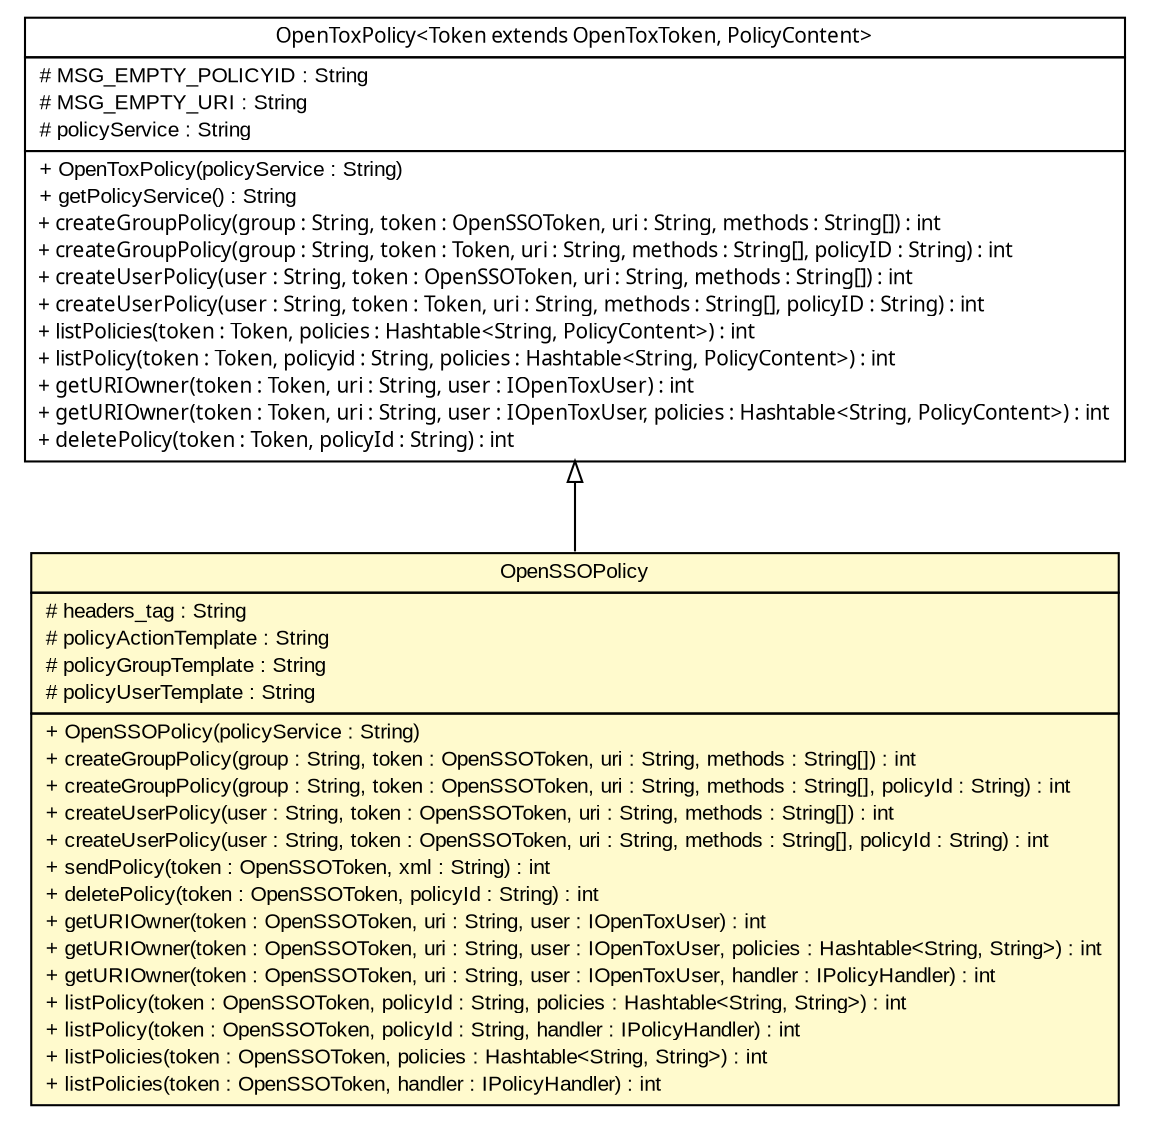 #!/usr/local/bin/dot
#
# Class diagram 
# Generated by UmlGraph version 4.6 (http://www.spinellis.gr/sw/umlgraph)
#

digraph G {
	edge [fontname="arial",fontsize=10,labelfontname="arial",labelfontsize=10];
	node [fontname="arial",fontsize=10,shape=plaintext];
	// org.opentox.aa.OpenToxPolicy<Token extends org.opentox.aa.OpenToxToken, PolicyContent>
	c644 [label=<<table border="0" cellborder="1" cellspacing="0" cellpadding="2" port="p" href="../OpenToxPolicy.html">
		<tr><td><table border="0" cellspacing="0" cellpadding="1">
			<tr><td><font face="ariali"> OpenToxPolicy&lt;Token extends OpenToxToken, PolicyContent&gt; </font></td></tr>
		</table></td></tr>
		<tr><td><table border="0" cellspacing="0" cellpadding="1">
			<tr><td align="left"> # MSG_EMPTY_POLICYID : String </td></tr>
			<tr><td align="left"> # MSG_EMPTY_URI : String </td></tr>
			<tr><td align="left"> # policyService : String </td></tr>
		</table></td></tr>
		<tr><td><table border="0" cellspacing="0" cellpadding="1">
			<tr><td align="left"> + OpenToxPolicy(policyService : String) </td></tr>
			<tr><td align="left"> + getPolicyService() : String </td></tr>
			<tr><td align="left"><font face="ariali" point-size="10.0"> + createGroupPolicy(group : String, token : OpenSSOToken, uri : String, methods : String[]) : int </font></td></tr>
			<tr><td align="left"><font face="ariali" point-size="10.0"> + createGroupPolicy(group : String, token : Token, uri : String, methods : String[], policyID : String) : int </font></td></tr>
			<tr><td align="left"><font face="ariali" point-size="10.0"> + createUserPolicy(user : String, token : OpenSSOToken, uri : String, methods : String[]) : int </font></td></tr>
			<tr><td align="left"><font face="ariali" point-size="10.0"> + createUserPolicy(user : String, token : Token, uri : String, methods : String[], policyID : String) : int </font></td></tr>
			<tr><td align="left"><font face="ariali" point-size="10.0"> + listPolicies(token : Token, policies : Hashtable&lt;String, PolicyContent&gt;) : int </font></td></tr>
			<tr><td align="left"><font face="ariali" point-size="10.0"> + listPolicy(token : Token, policyid : String, policies : Hashtable&lt;String, PolicyContent&gt;) : int </font></td></tr>
			<tr><td align="left"><font face="ariali" point-size="10.0"> + getURIOwner(token : Token, uri : String, user : IOpenToxUser) : int </font></td></tr>
			<tr><td align="left"><font face="ariali" point-size="10.0"> + getURIOwner(token : Token, uri : String, user : IOpenToxUser, policies : Hashtable&lt;String, PolicyContent&gt;) : int </font></td></tr>
			<tr><td align="left"><font face="ariali" point-size="10.0"> + deletePolicy(token : Token, policyId : String) : int </font></td></tr>
		</table></td></tr>
		</table>>, fontname="arial", fontcolor="black", fontsize=10.0];
	// org.opentox.aa.opensso.OpenSSOPolicy
	c647 [label=<<table border="0" cellborder="1" cellspacing="0" cellpadding="2" port="p" bgcolor="lemonChiffon" href="./OpenSSOPolicy.html">
		<tr><td><table border="0" cellspacing="0" cellpadding="1">
			<tr><td> OpenSSOPolicy </td></tr>
		</table></td></tr>
		<tr><td><table border="0" cellspacing="0" cellpadding="1">
			<tr><td align="left"> # headers_tag : String </td></tr>
			<tr><td align="left"> # policyActionTemplate : String </td></tr>
			<tr><td align="left"> # policyGroupTemplate : String </td></tr>
			<tr><td align="left"> # policyUserTemplate : String </td></tr>
		</table></td></tr>
		<tr><td><table border="0" cellspacing="0" cellpadding="1">
			<tr><td align="left"> + OpenSSOPolicy(policyService : String) </td></tr>
			<tr><td align="left"> + createGroupPolicy(group : String, token : OpenSSOToken, uri : String, methods : String[]) : int </td></tr>
			<tr><td align="left"> + createGroupPolicy(group : String, token : OpenSSOToken, uri : String, methods : String[], policyId : String) : int </td></tr>
			<tr><td align="left"> + createUserPolicy(user : String, token : OpenSSOToken, uri : String, methods : String[]) : int </td></tr>
			<tr><td align="left"> + createUserPolicy(user : String, token : OpenSSOToken, uri : String, methods : String[], policyId : String) : int </td></tr>
			<tr><td align="left"> + sendPolicy(token : OpenSSOToken, xml : String) : int </td></tr>
			<tr><td align="left"> + deletePolicy(token : OpenSSOToken, policyId : String) : int </td></tr>
			<tr><td align="left"> + getURIOwner(token : OpenSSOToken, uri : String, user : IOpenToxUser) : int </td></tr>
			<tr><td align="left"> + getURIOwner(token : OpenSSOToken, uri : String, user : IOpenToxUser, policies : Hashtable&lt;String, String&gt;) : int </td></tr>
			<tr><td align="left"> + getURIOwner(token : OpenSSOToken, uri : String, user : IOpenToxUser, handler : IPolicyHandler) : int </td></tr>
			<tr><td align="left"> + listPolicy(token : OpenSSOToken, policyId : String, policies : Hashtable&lt;String, String&gt;) : int </td></tr>
			<tr><td align="left"> + listPolicy(token : OpenSSOToken, policyId : String, handler : IPolicyHandler) : int </td></tr>
			<tr><td align="left"> + listPolicies(token : OpenSSOToken, policies : Hashtable&lt;String, String&gt;) : int </td></tr>
			<tr><td align="left"> + listPolicies(token : OpenSSOToken, handler : IPolicyHandler) : int </td></tr>
		</table></td></tr>
		</table>>, fontname="arial", fontcolor="black", fontsize=10.0];
	//org.opentox.aa.opensso.OpenSSOPolicy extends org.opentox.aa.OpenToxPolicy<org.opentox.aa.opensso.OpenSSOToken, java.lang.String>
	c644:p -> c647:p [dir=back,arrowtail=empty];
}

